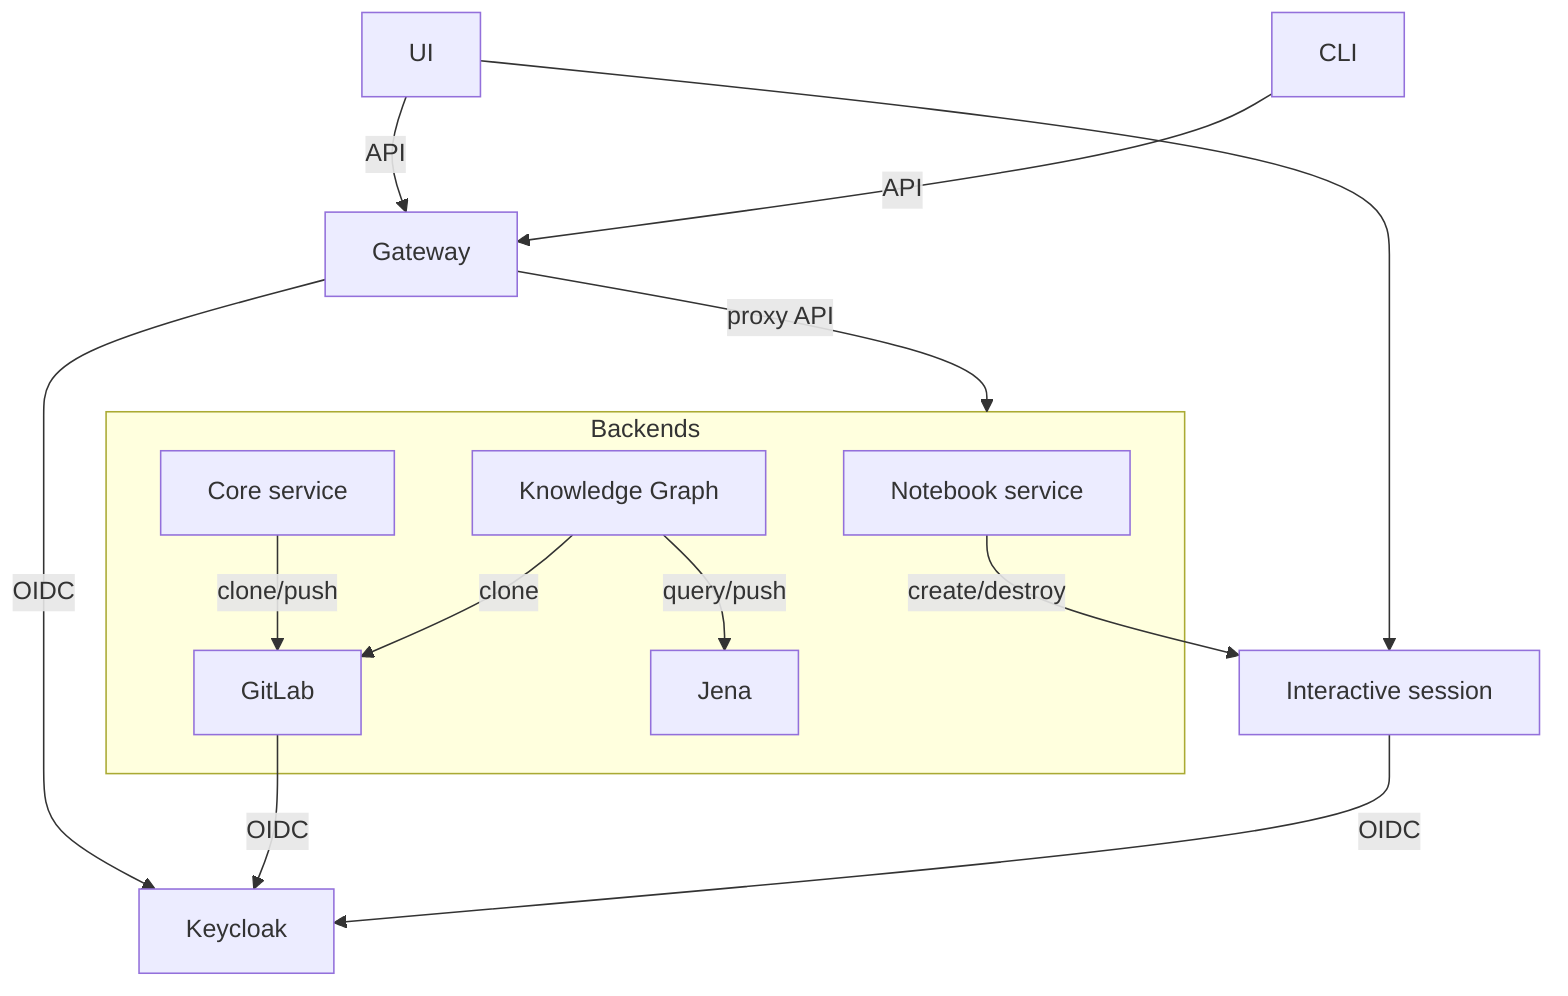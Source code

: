 flowchart TD
    ns[Notebook service]
    core[Core service]
    kg[Knowledge Graph]
    session[Interactive session]

    UI & CLI --> |API| Gateway

    subgraph Backends
    ns
    core
    kg
    GitLab
    Jena
    end

    Gateway --> |proxy API| Backends
    Gateway & GitLab & session --> |OIDC| Keycloak

    ns --> |create/destroy| session
    UI --> session

    core --> |clone/push| GitLab

    kg --> |clone| GitLab
    kg --> |query/push| Jena

    click ns "../services/notebooks-service.html"